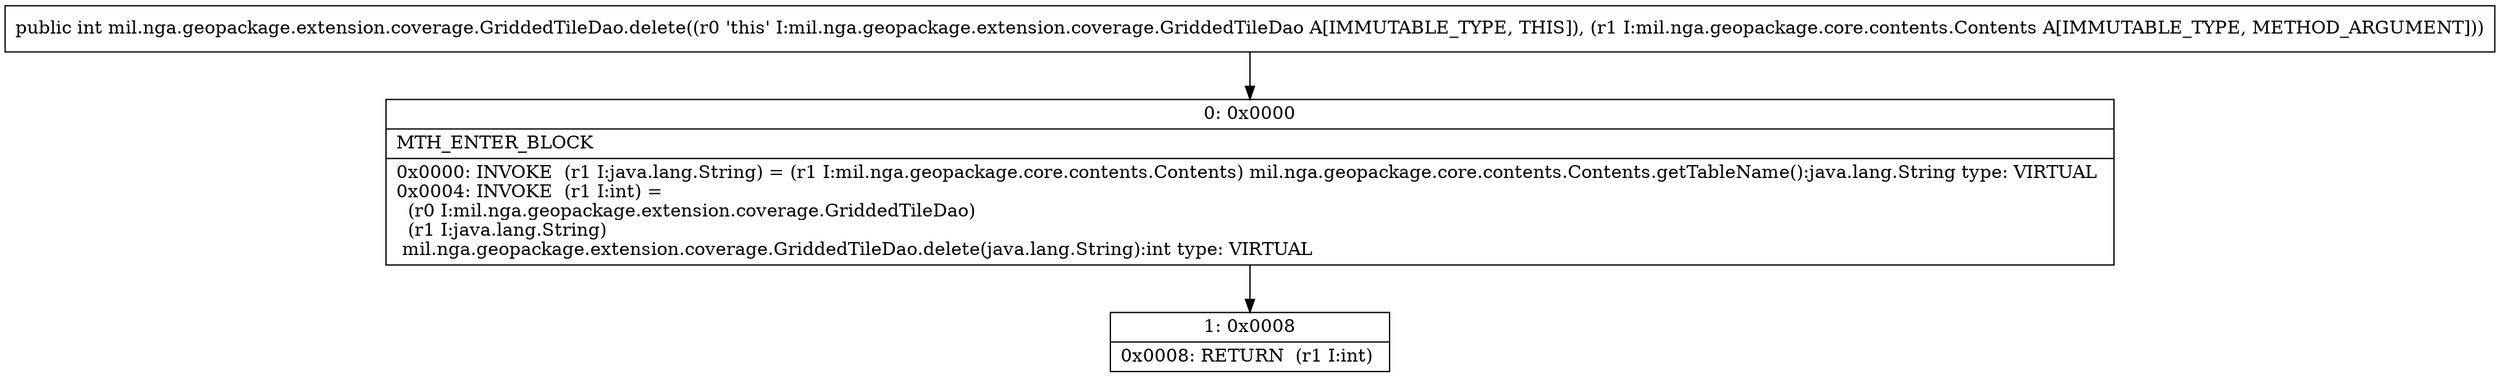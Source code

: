 digraph "CFG formil.nga.geopackage.extension.coverage.GriddedTileDao.delete(Lmil\/nga\/geopackage\/core\/contents\/Contents;)I" {
Node_0 [shape=record,label="{0\:\ 0x0000|MTH_ENTER_BLOCK\l|0x0000: INVOKE  (r1 I:java.lang.String) = (r1 I:mil.nga.geopackage.core.contents.Contents) mil.nga.geopackage.core.contents.Contents.getTableName():java.lang.String type: VIRTUAL \l0x0004: INVOKE  (r1 I:int) = \l  (r0 I:mil.nga.geopackage.extension.coverage.GriddedTileDao)\l  (r1 I:java.lang.String)\l mil.nga.geopackage.extension.coverage.GriddedTileDao.delete(java.lang.String):int type: VIRTUAL \l}"];
Node_1 [shape=record,label="{1\:\ 0x0008|0x0008: RETURN  (r1 I:int) \l}"];
MethodNode[shape=record,label="{public int mil.nga.geopackage.extension.coverage.GriddedTileDao.delete((r0 'this' I:mil.nga.geopackage.extension.coverage.GriddedTileDao A[IMMUTABLE_TYPE, THIS]), (r1 I:mil.nga.geopackage.core.contents.Contents A[IMMUTABLE_TYPE, METHOD_ARGUMENT])) }"];
MethodNode -> Node_0;
Node_0 -> Node_1;
}

